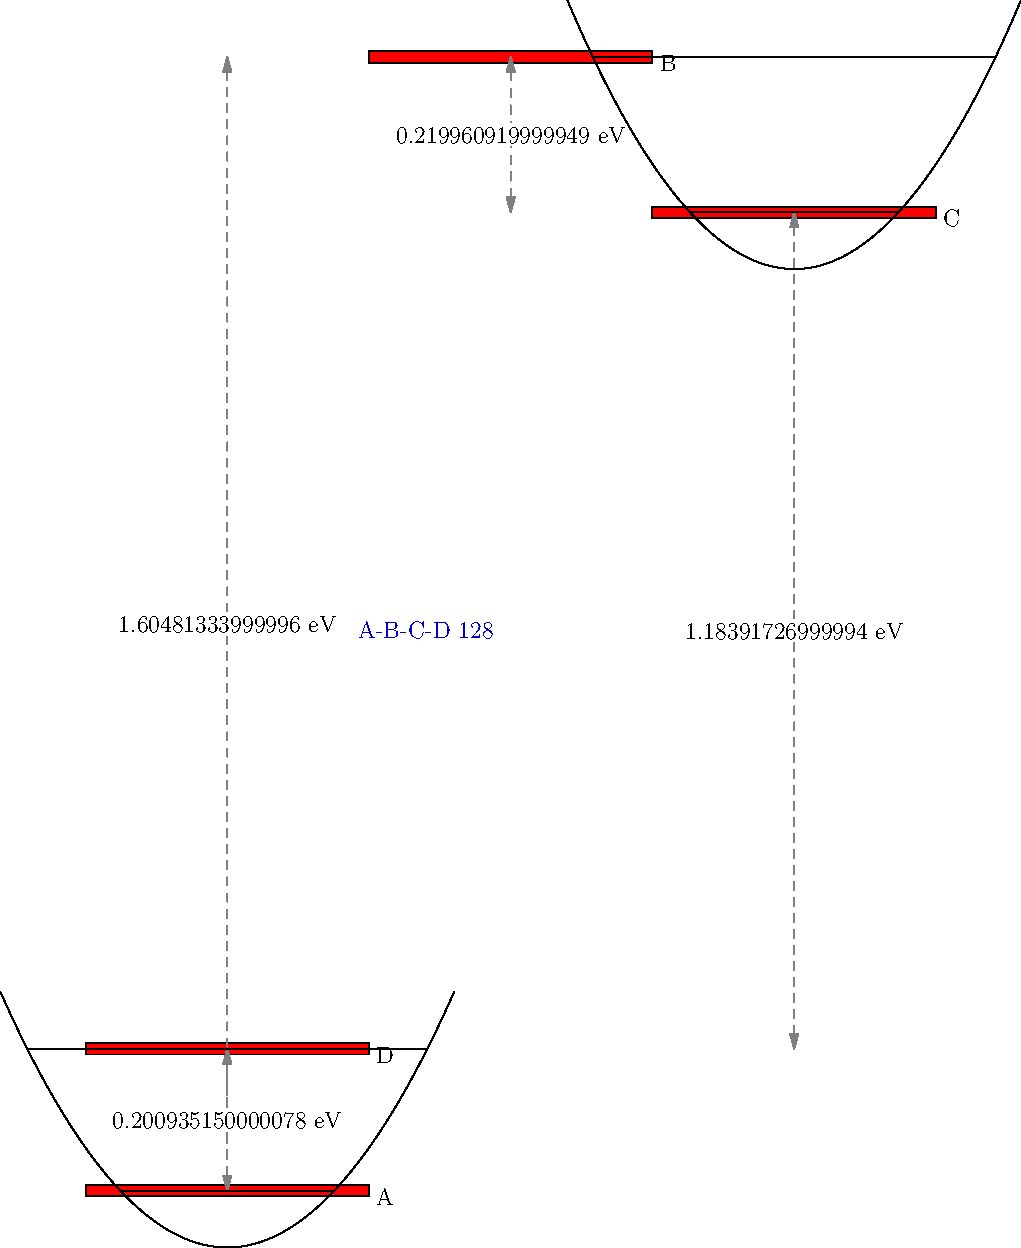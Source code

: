 /*******************/
/* MAIN PARAMETERS */
/*******************/

import graph;

string ABCD_TITLE = "A-B-C-D 128";

real A_ENERGIE = -1120.67114704;
real B_ENERGIE = -1119.06633370;
real C_ENERGIE = -1119.28629462;
real D_ENERGIE = -1120.47021189;

real[] ENERGIES={A_ENERGIE, B_ENERGIE, C_ENERGIE, D_ENERGIE};

real MAX = max(ENERGIES);
real MIN = min(ENERGIES);

//size(5cm,5cm);
unitsize(.2cm);

struct potential_well {
  pair bottom;
  real width;
  real height;
  pair value ( real r ){
    //Here t goes from x to 100
    real a = height*(4/width**2);
    real y = a*(r - bottom.x)**2 + bottom.y;
    return (r,y);
  };
  real getParam ( real y ){
    if ( y<bottom.y || y> bottom.y + height ) {
      write("ERROR: Energy out of range!");
      return -1;
    } else {
      real a = height*(4/width**2);
      return sqrt((y-bottom.y)/a)+bottom.x;
    }
  };
  path getPath (  ){
    return graph(value, bottom.x - width/2, bottom.x + width/2);
  };
  void draw_vibronic ( real energy ){
    real x = getParam(energy);
    if ( x!=-1 ) {
      path g = (2*bottom.x-x, energy)--(x, energy);
      draw(g);
    }
  };
  void draw ( ){
    draw(getPath());
  };
}


struct state {
  real energy;
  real value;
  string title     = "";
  real spin        = 0;
  real VB          = MIN;
  real LB          = MAX;
  real DASH_WIDTH  = 25;
  real DASH_HEIGHT = 1;
  real X_COORD     = 0;
  real getPlottingValue ( ){
    real val = 100*(energy - VB)/(LB-VB);
    return val;
  };
  void init(real e, real s=0, string ttl=""){
    energy = e;
    spin   = s;
    title  = ttl;
    value  = getPlottingValue();
  };
  pair getMiddlePoint (  ){
    real x,y;
    x = X_COORD+(DASH_WIDTH)/2;
    y = value + (DASH_HEIGHT)/2;
    return (x,y);
  };
  void draw_spin(){
    pair middle = getMiddlePoint();
    path ar;
    real x_deviation = 0.25*DASH_WIDTH;
    real height = 5*DASH_HEIGHT;
    if ( spin == 1 ) {
      ar = (middle - (-x_deviation,height))..(middle + (x_deviation,height));
    } else {
      ar = (middle + (-x_deviation,height))..(middle - (x_deviation,height));
    }
    draw(ar, linewidth(1),Arrow());
  };
  void draw (){
    filldraw(box((X_COORD,value),(X_COORD+DASH_WIDTH,value+DASH_HEIGHT)),red);
    label(title, (X_COORD+DASH_WIDTH,value), E);
    //label((string)energy, (X_COORD+DASH_WIDTH,value), E);
    if ( spin != 0 ) {
      draw_spin();
    }
  };
};



/*******************/
/* DRAW DECORATION */
/*******************/

real pointsToEnergy ( real point ){
  return (MAX-MIN)*point/100 + MIN;
};

label(ABCD_TITLE, (30, 50), 0.8*blue);



/***************/
/* DRAW STATES */
/***************/
void draw_distance ( state s, state t ){
  pair mid1, mid2;
  real energy;
  energy = abs(s.energy - t.energy);
  mid1 = s.getMiddlePoint();
  mid2 = t.getMiddlePoint();
  path p = (mid1.x, mid1.y)--(mid1.x,mid2.y);
  draw(p, 0.5*white+dashed, Arrows());
  label((string)energy+" eV", (mid1.x, (mid1.y+mid2.y)/2), Fill(white));
};
state A, B, C, D;

A.init(A_ENERGIE, 0, "A");
A.X_COORD=0*A.DASH_WIDTH;
A.draw();

B.init(B_ENERGIE, 0, "B");
B.X_COORD=1*B.DASH_WIDTH;
B.draw();

C.init(C_ENERGIE, 0, "C");
C.X_COORD = 2*C.DASH_WIDTH;
C.draw();

D.init(D_ENERGIE, 0, "D");
D.X_COORD = 0*D.DASH_WIDTH;
D.draw();

draw_distance(A,B);
draw_distance(B,C);
draw_distance(C,D);
draw_distance(D,A);

potential_well potential_left;
potential_left.width=40.0;
potential_left.height=(D.getMiddlePoint()-A.getMiddlePoint()).y+10;
potential_left.bottom=A.getMiddlePoint()-(0,5);
potential_left.draw();

potential_left.draw_vibronic(A.getMiddlePoint().y);
potential_left.draw_vibronic(D.getMiddlePoint().y);

potential_well potential_right;
potential_right.width=40.0;
potential_right.height=(B.getMiddlePoint()-C.getMiddlePoint()).y+10;
potential_right.bottom=C.getMiddlePoint()-(0,5);
potential_right.draw();

potential_right.draw_vibronic(B.getMiddlePoint().y);
potential_right.draw_vibronic(C.getMiddlePoint().y);
